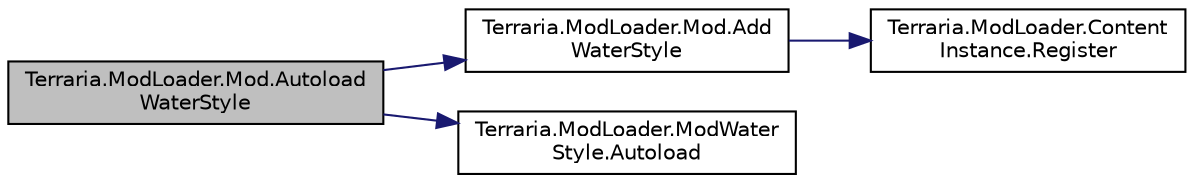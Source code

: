 digraph "Terraria.ModLoader.Mod.AutoloadWaterStyle"
{
 // LATEX_PDF_SIZE
  edge [fontname="Helvetica",fontsize="10",labelfontname="Helvetica",labelfontsize="10"];
  node [fontname="Helvetica",fontsize="10",shape=record];
  rankdir="LR";
  Node1 [label="Terraria.ModLoader.Mod.Autoload\lWaterStyle",height=0.2,width=0.4,color="black", fillcolor="grey75", style="filled", fontcolor="black",tooltip=" "];
  Node1 -> Node2 [color="midnightblue",fontsize="10",style="solid",fontname="Helvetica"];
  Node2 [label="Terraria.ModLoader.Mod.Add\lWaterStyle",height=0.2,width=0.4,color="black", fillcolor="white", style="filled",URL="$class_terraria_1_1_mod_loader_1_1_mod.html#ad4f20eea97fe31adffa4483ff24e1e5b",tooltip="Adds the given water style to the game with the given name, texture path, and block texture path."];
  Node2 -> Node3 [color="midnightblue",fontsize="10",style="solid",fontname="Helvetica"];
  Node3 [label="Terraria.ModLoader.Content\lInstance.Register",height=0.2,width=0.4,color="black", fillcolor="white", style="filled",URL="$class_terraria_1_1_mod_loader_1_1_content_instance.html#a9056e387eacb153e6b1c64aa8a08778a",tooltip=" "];
  Node1 -> Node4 [color="midnightblue",fontsize="10",style="solid",fontname="Helvetica"];
  Node4 [label="Terraria.ModLoader.ModWater\lStyle.Autoload",height=0.2,width=0.4,color="black", fillcolor="white", style="filled",URL="$class_terraria_1_1_mod_loader_1_1_mod_water_style.html#a46cab03a2cd47c509f6025f5d0718bd8",tooltip="Allows you to automatically add a ModWaterStyle instead of using Mod.AddWaterStyle...."];
}
